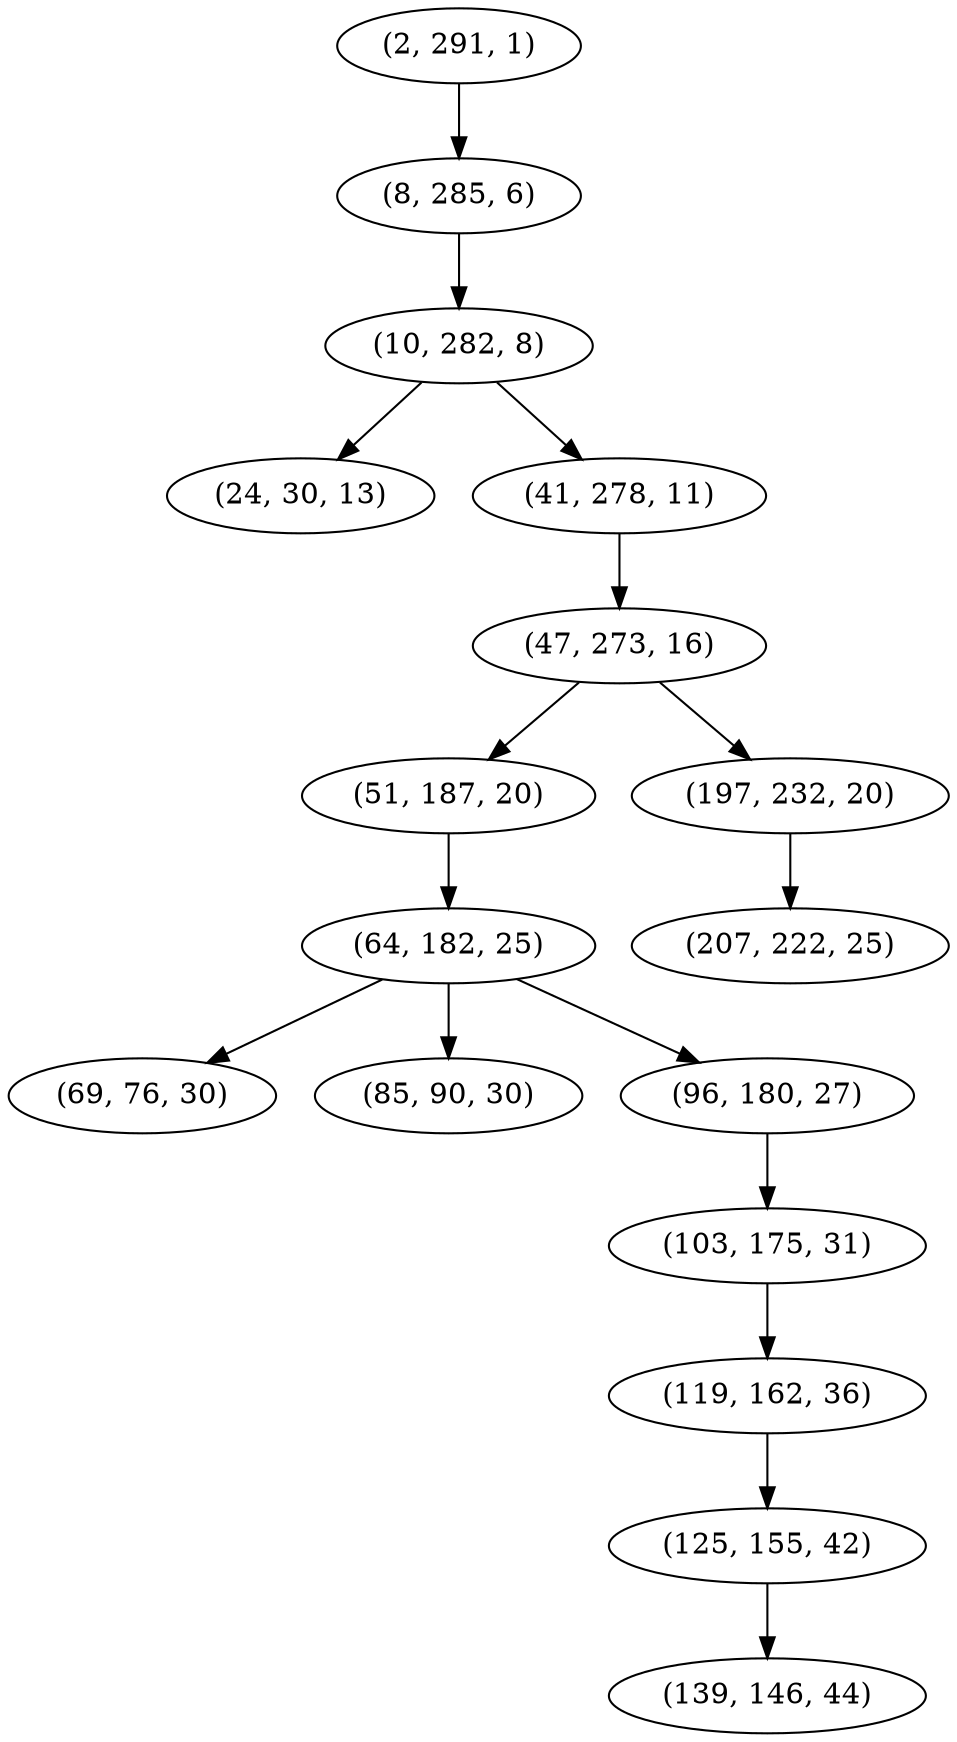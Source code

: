 digraph tree {
    "(2, 291, 1)";
    "(8, 285, 6)";
    "(10, 282, 8)";
    "(24, 30, 13)";
    "(41, 278, 11)";
    "(47, 273, 16)";
    "(51, 187, 20)";
    "(64, 182, 25)";
    "(69, 76, 30)";
    "(85, 90, 30)";
    "(96, 180, 27)";
    "(103, 175, 31)";
    "(119, 162, 36)";
    "(125, 155, 42)";
    "(139, 146, 44)";
    "(197, 232, 20)";
    "(207, 222, 25)";
    "(2, 291, 1)" -> "(8, 285, 6)";
    "(8, 285, 6)" -> "(10, 282, 8)";
    "(10, 282, 8)" -> "(24, 30, 13)";
    "(10, 282, 8)" -> "(41, 278, 11)";
    "(41, 278, 11)" -> "(47, 273, 16)";
    "(47, 273, 16)" -> "(51, 187, 20)";
    "(47, 273, 16)" -> "(197, 232, 20)";
    "(51, 187, 20)" -> "(64, 182, 25)";
    "(64, 182, 25)" -> "(69, 76, 30)";
    "(64, 182, 25)" -> "(85, 90, 30)";
    "(64, 182, 25)" -> "(96, 180, 27)";
    "(96, 180, 27)" -> "(103, 175, 31)";
    "(103, 175, 31)" -> "(119, 162, 36)";
    "(119, 162, 36)" -> "(125, 155, 42)";
    "(125, 155, 42)" -> "(139, 146, 44)";
    "(197, 232, 20)" -> "(207, 222, 25)";
}
